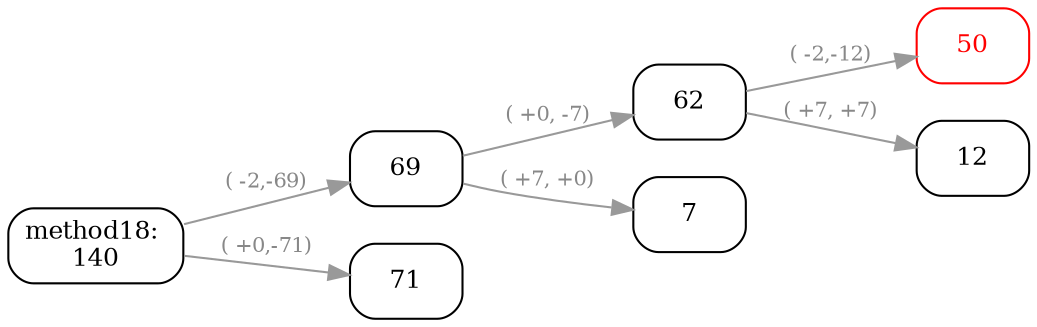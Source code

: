 // comment
digraph method18 {
	graph [rankdir=LR]
	node [color=black fontcolor=black fontsize=12 shape=box style=rounded]
	edge [color="#999999" fontcolor="#888888" fontsize=10]
	"18_00_0" [label="method18: 
140"]
	"18_1_1" [label=69]
	"18_1_2" [label=71]
	"18_00_0" -> "18_1_1" [label="( -2,-69)"]
	"18_00_0" -> "18_1_2" [label="( +0,-71)"]
	"18_2_1" [label=62]
	"18_2_2" [label=7]
	"18_1_1" -> "18_2_1" [label="( +0, -7)"]
	"18_1_1" -> "18_2_2" [label="( +7, +0)"]
	"18_3_1" [label=50 color=red fontcolor=red]
	"18_3_2" [label=12]
	"18_2_1" -> "18_3_1" [label="( -2,-12)"]
	"18_2_1" -> "18_3_2" [label="( +7, +7)"]
}
